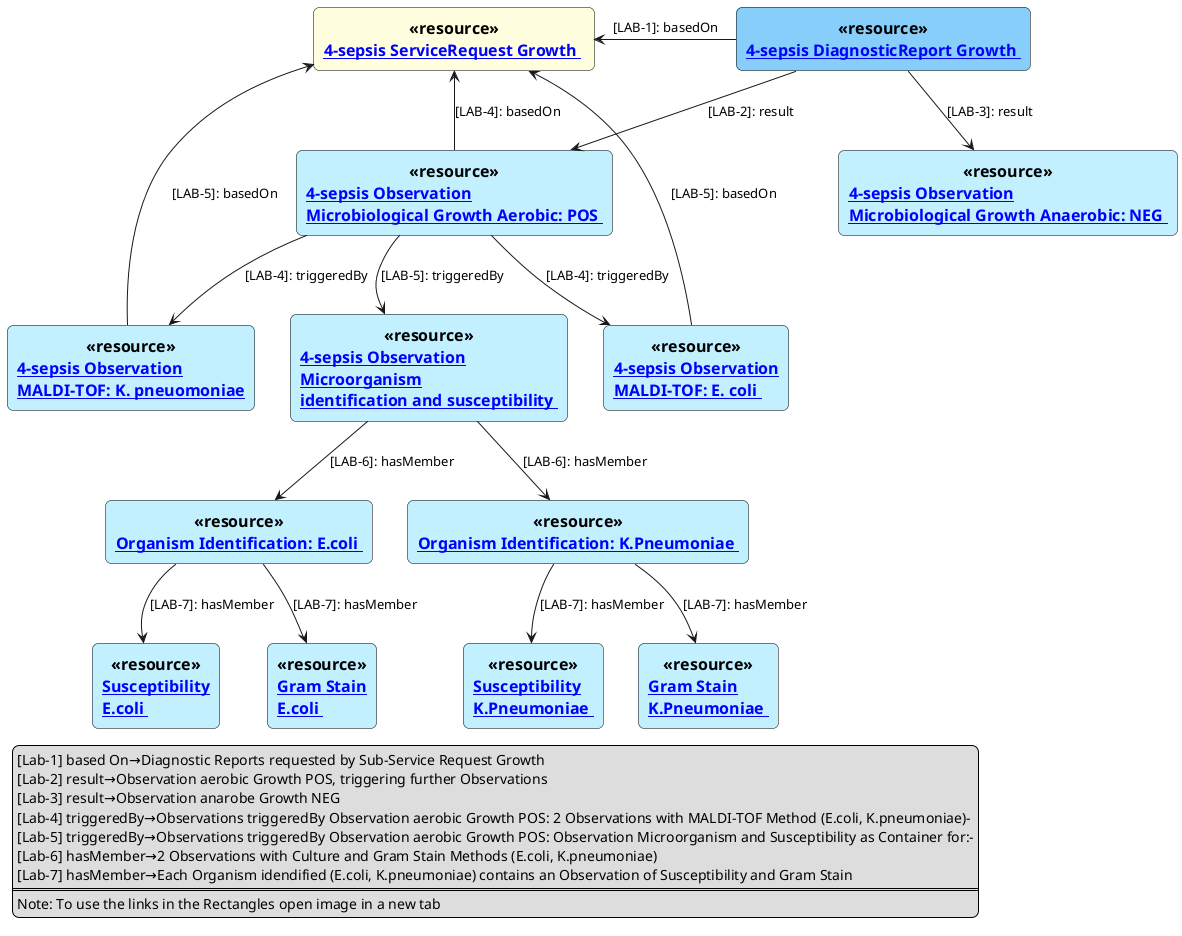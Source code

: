 @startuml 4-sepsis-reflex-testing
skinparam rectangle<<resource>> {
  roundCorner 12
  BackgroundColor Blue
  BorderColor Black
  ArrowColor Black
  FontName Arial
  FontSize 16
  FontStyle Bold
}

rectangle "[[ ServiceRequest-4-sepsis-ServiceRequestGrowth.html 4-sepsis ServiceRequest Growth ]] " as SRG <<$bProcess>><<resource>> #LightYellow
rectangle "[[ DiagnosticReport-4-sepsis-DiagnosticReport.html 4-sepsis DiagnosticReport Growth ]]" as DRG <<$bProcess>><<resource>> #LightSkyBlue
rectangle "[[ Observation-4-sepsis-ObservationMicrobiolGrowthAerobic.html 4-sepsis Observation\nMicrobiological Growth Aerobic: POS ]]" as OMA <<$bProcess>><<resource>> #APPLICATION
rectangle "[[ Observation-ObservationMicrobiolGrowthAnaerobic.html 4-sepsis Observation\nMicrobiological Growth Anaerobic: NEG ]]" as OMANA <<$bProcess>><<resource>> #APPLICATION
rectangle "[[ Observation-observationMALDI-TOF-Ecoli.html 4-sepsis Observation\nMALDI-TOF: E. coli ]]" as OMTE <<$bProcess>><<resource>> #APPLICATION
rectangle "[[ Observation-observationMALDI-TOF-Kpneu.html 4-sepsis Observation\nMALDI-TOF: K. pneuomoniae]]" as OMTK <<$bProcess>><<resource>> #APPLICATION
rectangle "[[ Observation-observationMicroorgIdentAndSuscept.html 4-sepsis Observation\nMicroorganism\nidentification and susceptibility ]]" as OMIS <<$bProcess>><<resource>> #APPLICATION
rectangle "[[ Observation-ObservationEcoli.html Organism Identification: E.coli ]]" as OIE <<$bProcess>><<resource>> #APPLICATION
rectangle "[[ Observation-ObservationSusceptibilityEcoli.html Susceptibility\nE.coli ]]" as STE <<$bProcess>><<resource>> #APPLICATION
rectangle "[[ Observation-ObservationGramStainResultEcoli.html Gram Stain\nE.coli ]]" as GSE <<$bProcess>><<resource>> #APPLICATION
rectangle "[[ Observation-ObservationKpneumoniae.html Organism Identification: K.Pneumoniae ]]" as OIK <<$bProcess>><<resource>> #APPLICATION
rectangle "[[ Observation-ObservationSusceptibilityKpneumoniae.html Susceptibility\nK.Pneumoniae ]]" as STK <<$bProcess>><<resource>> #APPLICATION
rectangle "[[ Observation-ObservationGramStainResultKpneumoniae.html Gram Stain\nK.Pneumoniae ]]" as GSK <<$bProcess>><<resource>> #APPLICATION

SRG <-right-  DRG : [LAB-1]: basedOn
DRG -down-> OMA : [LAB-2]: result
DRG -down-> OMANA : [LAB-3]: result
OMA -up-> SRG : [LAB-4]: basedOn
OMA -down-> OMTE : [LAB-4]: triggeredBy
OMTE -up-> SRG : [LAB-5]: basedOn
OMA -down-> OMTK : [LAB-4]: triggeredBy
OMTK -up-> SRG : [LAB-5]: basedOn
OMA -down-> OMIS : [LAB-5]: triggeredBy
OMIS -down-> OIE : [LAB-6]: hasMember
OIE -down-> GSE : [LAB-7]: hasMember
OIE -down-> STE : [LAB-7]: hasMember
OMIS -down-> OIK : [LAB-6]: hasMember
OIK -down-> GSK : [LAB-7]: hasMember
OIK -down-> STK : [LAB-7]: hasMember

legend left
[Lab-1] based On→Diagnostic Reports requested by Sub-Service Request Growth
[Lab-2] result→Observation aerobic Growth POS, triggering further Observations
[Lab-3] result→Observation anarobe Growth NEG
[Lab-4] triggeredBy→Observations triggeredBy Observation aerobic Growth POS: 2 Observations with MALDI-TOF Method (E.coli, K.pneumoniae)-
[Lab-5] triggeredBy→Observations triggeredBy Observation aerobic Growth POS: Observation Microorganism and Susceptibility as Container for:-
[Lab-6] hasMember→2 Observations with Culture and Gram Stain Methods (E.coli, K.pneumoniae)
[Lab-7] hasMember→Each Organism idendified (E.coli, K.pneumoniae) contains an Observation of Susceptibility and Gram Stain
====
Note: To use the links in the Rectangles open image in a new tab
endlegend
@enduml